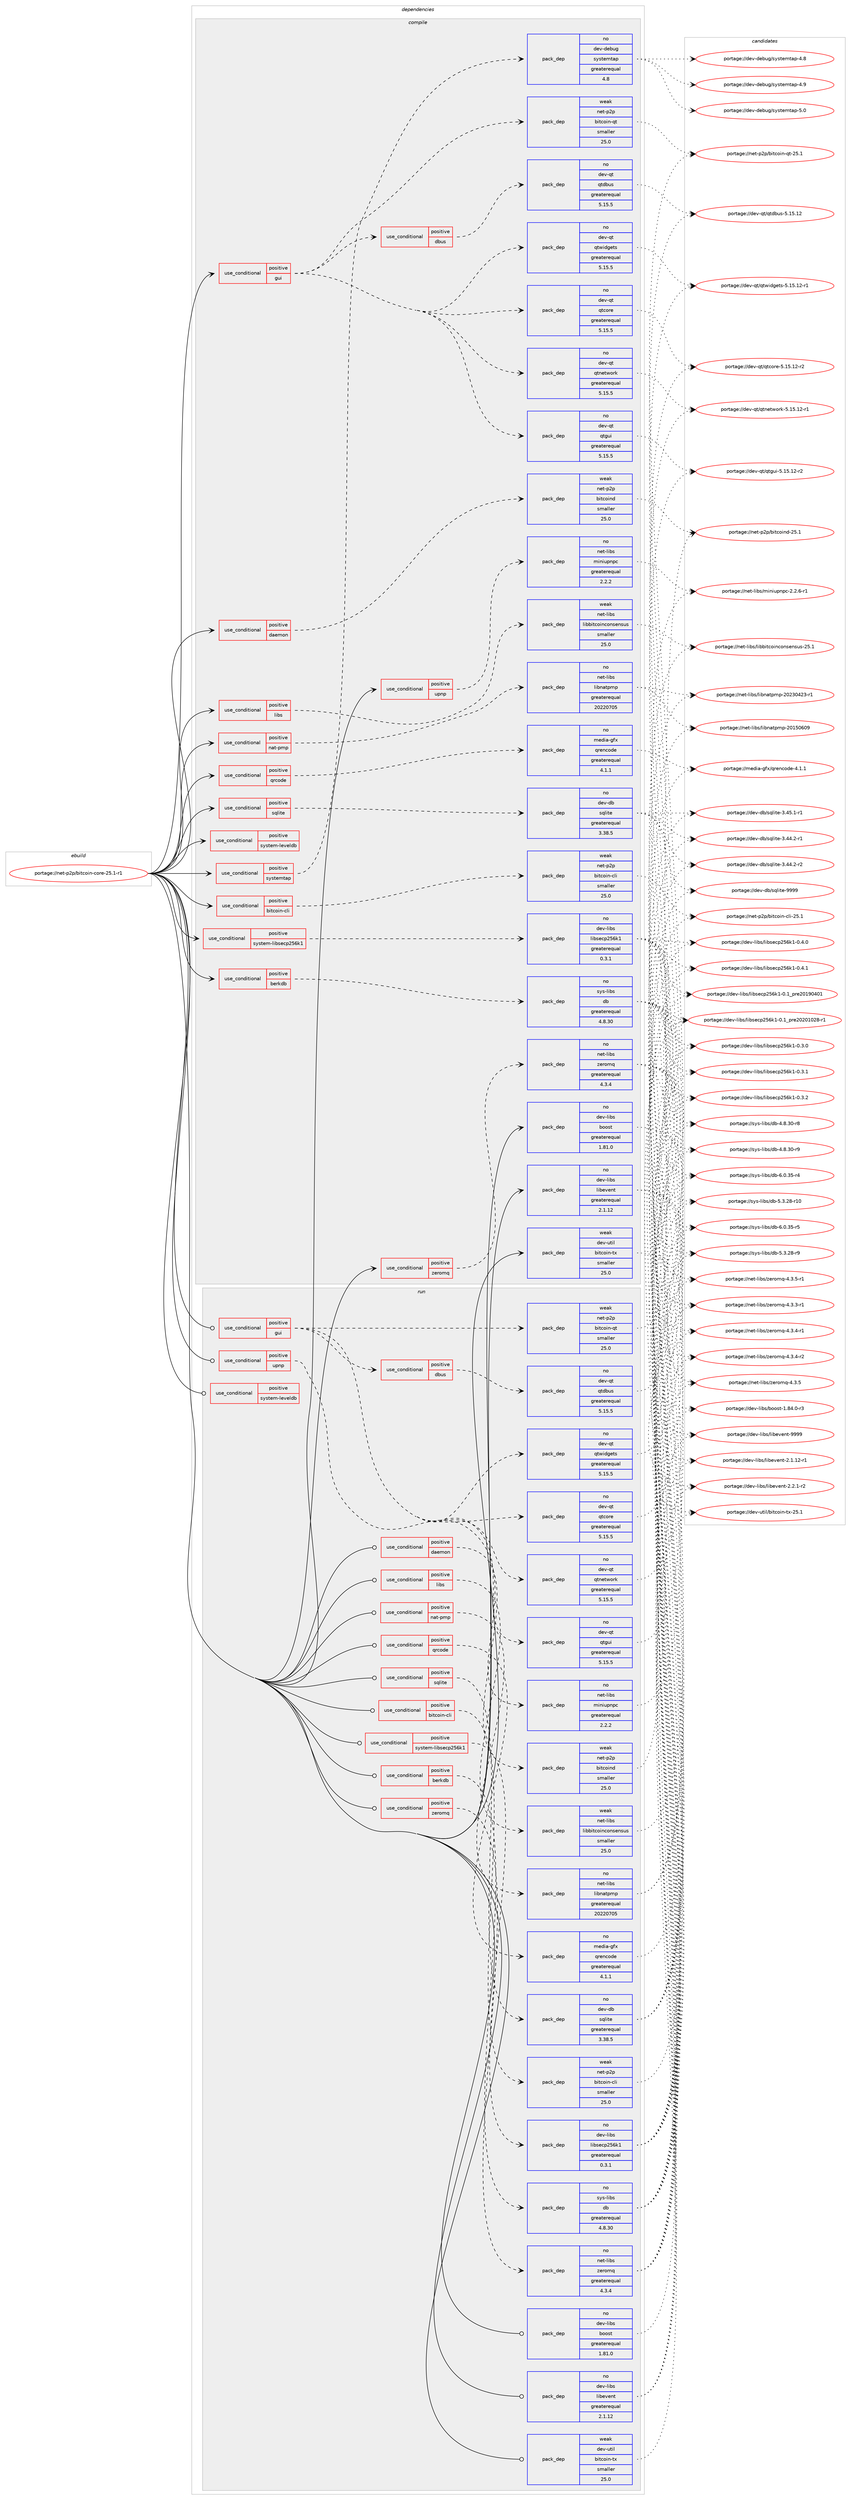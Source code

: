 digraph prolog {

# *************
# Graph options
# *************

newrank=true;
concentrate=true;
compound=true;
graph [rankdir=LR,fontname=Helvetica,fontsize=10,ranksep=1.5];#, ranksep=2.5, nodesep=0.2];
edge  [arrowhead=vee];
node  [fontname=Helvetica,fontsize=10];

# **********
# The ebuild
# **********

subgraph cluster_leftcol {
color=gray;
rank=same;
label=<<i>ebuild</i>>;
id [label="portage://net-p2p/bitcoin-core-25.1-r1", color=red, width=4, href="../net-p2p/bitcoin-core-25.1-r1.svg"];
}

# ****************
# The dependencies
# ****************

subgraph cluster_midcol {
color=gray;
label=<<i>dependencies</i>>;
subgraph cluster_compile {
fillcolor="#eeeeee";
style=filled;
label=<<i>compile</i>>;
subgraph cond5747 {
dependency8089 [label=<<TABLE BORDER="0" CELLBORDER="1" CELLSPACING="0" CELLPADDING="4"><TR><TD ROWSPAN="3" CELLPADDING="10">use_conditional</TD></TR><TR><TD>positive</TD></TR><TR><TD>berkdb</TD></TR></TABLE>>, shape=none, color=red];
subgraph pack2265 {
dependency8090 [label=<<TABLE BORDER="0" CELLBORDER="1" CELLSPACING="0" CELLPADDING="4" WIDTH="220"><TR><TD ROWSPAN="6" CELLPADDING="30">pack_dep</TD></TR><TR><TD WIDTH="110">no</TD></TR><TR><TD>sys-libs</TD></TR><TR><TD>db</TD></TR><TR><TD>greaterequal</TD></TR><TR><TD>4.8.30</TD></TR></TABLE>>, shape=none, color=blue];
}
dependency8089:e -> dependency8090:w [weight=20,style="dashed",arrowhead="vee"];
}
id:e -> dependency8089:w [weight=20,style="solid",arrowhead="vee"];
subgraph cond5748 {
dependency8091 [label=<<TABLE BORDER="0" CELLBORDER="1" CELLSPACING="0" CELLPADDING="4"><TR><TD ROWSPAN="3" CELLPADDING="10">use_conditional</TD></TR><TR><TD>positive</TD></TR><TR><TD>bitcoin-cli</TD></TR></TABLE>>, shape=none, color=red];
subgraph pack2266 {
dependency8092 [label=<<TABLE BORDER="0" CELLBORDER="1" CELLSPACING="0" CELLPADDING="4" WIDTH="220"><TR><TD ROWSPAN="6" CELLPADDING="30">pack_dep</TD></TR><TR><TD WIDTH="110">weak</TD></TR><TR><TD>net-p2p</TD></TR><TR><TD>bitcoin-cli</TD></TR><TR><TD>smaller</TD></TR><TR><TD>25.0</TD></TR></TABLE>>, shape=none, color=blue];
}
dependency8091:e -> dependency8092:w [weight=20,style="dashed",arrowhead="vee"];
}
id:e -> dependency8091:w [weight=20,style="solid",arrowhead="vee"];
subgraph cond5749 {
dependency8093 [label=<<TABLE BORDER="0" CELLBORDER="1" CELLSPACING="0" CELLPADDING="4"><TR><TD ROWSPAN="3" CELLPADDING="10">use_conditional</TD></TR><TR><TD>positive</TD></TR><TR><TD>daemon</TD></TR></TABLE>>, shape=none, color=red];
subgraph pack2267 {
dependency8094 [label=<<TABLE BORDER="0" CELLBORDER="1" CELLSPACING="0" CELLPADDING="4" WIDTH="220"><TR><TD ROWSPAN="6" CELLPADDING="30">pack_dep</TD></TR><TR><TD WIDTH="110">weak</TD></TR><TR><TD>net-p2p</TD></TR><TR><TD>bitcoind</TD></TR><TR><TD>smaller</TD></TR><TR><TD>25.0</TD></TR></TABLE>>, shape=none, color=blue];
}
dependency8093:e -> dependency8094:w [weight=20,style="dashed",arrowhead="vee"];
# *** BEGIN UNKNOWN DEPENDENCY TYPE (TODO) ***
# dependency8093 -> package_dependency(portage://net-p2p/bitcoin-core-25.1-r1,install,no,acct-group,bitcoin,none,[,,],[],[])
# *** END UNKNOWN DEPENDENCY TYPE (TODO) ***

# *** BEGIN UNKNOWN DEPENDENCY TYPE (TODO) ***
# dependency8093 -> package_dependency(portage://net-p2p/bitcoin-core-25.1-r1,install,no,acct-user,bitcoin,none,[,,],[],[])
# *** END UNKNOWN DEPENDENCY TYPE (TODO) ***

}
id:e -> dependency8093:w [weight=20,style="solid",arrowhead="vee"];
subgraph cond5750 {
dependency8095 [label=<<TABLE BORDER="0" CELLBORDER="1" CELLSPACING="0" CELLPADDING="4"><TR><TD ROWSPAN="3" CELLPADDING="10">use_conditional</TD></TR><TR><TD>positive</TD></TR><TR><TD>gui</TD></TR></TABLE>>, shape=none, color=red];
subgraph pack2268 {
dependency8096 [label=<<TABLE BORDER="0" CELLBORDER="1" CELLSPACING="0" CELLPADDING="4" WIDTH="220"><TR><TD ROWSPAN="6" CELLPADDING="30">pack_dep</TD></TR><TR><TD WIDTH="110">weak</TD></TR><TR><TD>net-p2p</TD></TR><TR><TD>bitcoin-qt</TD></TR><TR><TD>smaller</TD></TR><TR><TD>25.0</TD></TR></TABLE>>, shape=none, color=blue];
}
dependency8095:e -> dependency8096:w [weight=20,style="dashed",arrowhead="vee"];
subgraph pack2269 {
dependency8097 [label=<<TABLE BORDER="0" CELLBORDER="1" CELLSPACING="0" CELLPADDING="4" WIDTH="220"><TR><TD ROWSPAN="6" CELLPADDING="30">pack_dep</TD></TR><TR><TD WIDTH="110">no</TD></TR><TR><TD>dev-qt</TD></TR><TR><TD>qtcore</TD></TR><TR><TD>greaterequal</TD></TR><TR><TD>5.15.5</TD></TR></TABLE>>, shape=none, color=blue];
}
dependency8095:e -> dependency8097:w [weight=20,style="dashed",arrowhead="vee"];
subgraph pack2270 {
dependency8098 [label=<<TABLE BORDER="0" CELLBORDER="1" CELLSPACING="0" CELLPADDING="4" WIDTH="220"><TR><TD ROWSPAN="6" CELLPADDING="30">pack_dep</TD></TR><TR><TD WIDTH="110">no</TD></TR><TR><TD>dev-qt</TD></TR><TR><TD>qtgui</TD></TR><TR><TD>greaterequal</TD></TR><TR><TD>5.15.5</TD></TR></TABLE>>, shape=none, color=blue];
}
dependency8095:e -> dependency8098:w [weight=20,style="dashed",arrowhead="vee"];
subgraph pack2271 {
dependency8099 [label=<<TABLE BORDER="0" CELLBORDER="1" CELLSPACING="0" CELLPADDING="4" WIDTH="220"><TR><TD ROWSPAN="6" CELLPADDING="30">pack_dep</TD></TR><TR><TD WIDTH="110">no</TD></TR><TR><TD>dev-qt</TD></TR><TR><TD>qtnetwork</TD></TR><TR><TD>greaterequal</TD></TR><TR><TD>5.15.5</TD></TR></TABLE>>, shape=none, color=blue];
}
dependency8095:e -> dependency8099:w [weight=20,style="dashed",arrowhead="vee"];
subgraph pack2272 {
dependency8100 [label=<<TABLE BORDER="0" CELLBORDER="1" CELLSPACING="0" CELLPADDING="4" WIDTH="220"><TR><TD ROWSPAN="6" CELLPADDING="30">pack_dep</TD></TR><TR><TD WIDTH="110">no</TD></TR><TR><TD>dev-qt</TD></TR><TR><TD>qtwidgets</TD></TR><TR><TD>greaterequal</TD></TR><TR><TD>5.15.5</TD></TR></TABLE>>, shape=none, color=blue];
}
dependency8095:e -> dependency8100:w [weight=20,style="dashed",arrowhead="vee"];
subgraph cond5751 {
dependency8101 [label=<<TABLE BORDER="0" CELLBORDER="1" CELLSPACING="0" CELLPADDING="4"><TR><TD ROWSPAN="3" CELLPADDING="10">use_conditional</TD></TR><TR><TD>positive</TD></TR><TR><TD>dbus</TD></TR></TABLE>>, shape=none, color=red];
subgraph pack2273 {
dependency8102 [label=<<TABLE BORDER="0" CELLBORDER="1" CELLSPACING="0" CELLPADDING="4" WIDTH="220"><TR><TD ROWSPAN="6" CELLPADDING="30">pack_dep</TD></TR><TR><TD WIDTH="110">no</TD></TR><TR><TD>dev-qt</TD></TR><TR><TD>qtdbus</TD></TR><TR><TD>greaterequal</TD></TR><TR><TD>5.15.5</TD></TR></TABLE>>, shape=none, color=blue];
}
dependency8101:e -> dependency8102:w [weight=20,style="dashed",arrowhead="vee"];
}
dependency8095:e -> dependency8101:w [weight=20,style="dashed",arrowhead="vee"];
}
id:e -> dependency8095:w [weight=20,style="solid",arrowhead="vee"];
subgraph cond5752 {
dependency8103 [label=<<TABLE BORDER="0" CELLBORDER="1" CELLSPACING="0" CELLPADDING="4"><TR><TD ROWSPAN="3" CELLPADDING="10">use_conditional</TD></TR><TR><TD>positive</TD></TR><TR><TD>libs</TD></TR></TABLE>>, shape=none, color=red];
subgraph pack2274 {
dependency8104 [label=<<TABLE BORDER="0" CELLBORDER="1" CELLSPACING="0" CELLPADDING="4" WIDTH="220"><TR><TD ROWSPAN="6" CELLPADDING="30">pack_dep</TD></TR><TR><TD WIDTH="110">weak</TD></TR><TR><TD>net-libs</TD></TR><TR><TD>libbitcoinconsensus</TD></TR><TR><TD>smaller</TD></TR><TR><TD>25.0</TD></TR></TABLE>>, shape=none, color=blue];
}
dependency8103:e -> dependency8104:w [weight=20,style="dashed",arrowhead="vee"];
}
id:e -> dependency8103:w [weight=20,style="solid",arrowhead="vee"];
subgraph cond5753 {
dependency8105 [label=<<TABLE BORDER="0" CELLBORDER="1" CELLSPACING="0" CELLPADDING="4"><TR><TD ROWSPAN="3" CELLPADDING="10">use_conditional</TD></TR><TR><TD>positive</TD></TR><TR><TD>nat-pmp</TD></TR></TABLE>>, shape=none, color=red];
subgraph pack2275 {
dependency8106 [label=<<TABLE BORDER="0" CELLBORDER="1" CELLSPACING="0" CELLPADDING="4" WIDTH="220"><TR><TD ROWSPAN="6" CELLPADDING="30">pack_dep</TD></TR><TR><TD WIDTH="110">no</TD></TR><TR><TD>net-libs</TD></TR><TR><TD>libnatpmp</TD></TR><TR><TD>greaterequal</TD></TR><TR><TD>20220705</TD></TR></TABLE>>, shape=none, color=blue];
}
dependency8105:e -> dependency8106:w [weight=20,style="dashed",arrowhead="vee"];
}
id:e -> dependency8105:w [weight=20,style="solid",arrowhead="vee"];
subgraph cond5754 {
dependency8107 [label=<<TABLE BORDER="0" CELLBORDER="1" CELLSPACING="0" CELLPADDING="4"><TR><TD ROWSPAN="3" CELLPADDING="10">use_conditional</TD></TR><TR><TD>positive</TD></TR><TR><TD>qrcode</TD></TR></TABLE>>, shape=none, color=red];
subgraph pack2276 {
dependency8108 [label=<<TABLE BORDER="0" CELLBORDER="1" CELLSPACING="0" CELLPADDING="4" WIDTH="220"><TR><TD ROWSPAN="6" CELLPADDING="30">pack_dep</TD></TR><TR><TD WIDTH="110">no</TD></TR><TR><TD>media-gfx</TD></TR><TR><TD>qrencode</TD></TR><TR><TD>greaterequal</TD></TR><TR><TD>4.1.1</TD></TR></TABLE>>, shape=none, color=blue];
}
dependency8107:e -> dependency8108:w [weight=20,style="dashed",arrowhead="vee"];
}
id:e -> dependency8107:w [weight=20,style="solid",arrowhead="vee"];
subgraph cond5755 {
dependency8109 [label=<<TABLE BORDER="0" CELLBORDER="1" CELLSPACING="0" CELLPADDING="4"><TR><TD ROWSPAN="3" CELLPADDING="10">use_conditional</TD></TR><TR><TD>positive</TD></TR><TR><TD>sqlite</TD></TR></TABLE>>, shape=none, color=red];
subgraph pack2277 {
dependency8110 [label=<<TABLE BORDER="0" CELLBORDER="1" CELLSPACING="0" CELLPADDING="4" WIDTH="220"><TR><TD ROWSPAN="6" CELLPADDING="30">pack_dep</TD></TR><TR><TD WIDTH="110">no</TD></TR><TR><TD>dev-db</TD></TR><TR><TD>sqlite</TD></TR><TR><TD>greaterequal</TD></TR><TR><TD>3.38.5</TD></TR></TABLE>>, shape=none, color=blue];
}
dependency8109:e -> dependency8110:w [weight=20,style="dashed",arrowhead="vee"];
}
id:e -> dependency8109:w [weight=20,style="solid",arrowhead="vee"];
subgraph cond5756 {
dependency8111 [label=<<TABLE BORDER="0" CELLBORDER="1" CELLSPACING="0" CELLPADDING="4"><TR><TD ROWSPAN="3" CELLPADDING="10">use_conditional</TD></TR><TR><TD>positive</TD></TR><TR><TD>system-leveldb</TD></TR></TABLE>>, shape=none, color=red];
# *** BEGIN UNKNOWN DEPENDENCY TYPE (TODO) ***
# dependency8111 -> package_dependency(portage://net-p2p/bitcoin-core-25.1-r1,install,no,virtual,bitcoin-leveldb,none,[,,],[],[])
# *** END UNKNOWN DEPENDENCY TYPE (TODO) ***

}
id:e -> dependency8111:w [weight=20,style="solid",arrowhead="vee"];
subgraph cond5757 {
dependency8112 [label=<<TABLE BORDER="0" CELLBORDER="1" CELLSPACING="0" CELLPADDING="4"><TR><TD ROWSPAN="3" CELLPADDING="10">use_conditional</TD></TR><TR><TD>positive</TD></TR><TR><TD>system-libsecp256k1</TD></TR></TABLE>>, shape=none, color=red];
subgraph pack2278 {
dependency8113 [label=<<TABLE BORDER="0" CELLBORDER="1" CELLSPACING="0" CELLPADDING="4" WIDTH="220"><TR><TD ROWSPAN="6" CELLPADDING="30">pack_dep</TD></TR><TR><TD WIDTH="110">no</TD></TR><TR><TD>dev-libs</TD></TR><TR><TD>libsecp256k1</TD></TR><TR><TD>greaterequal</TD></TR><TR><TD>0.3.1</TD></TR></TABLE>>, shape=none, color=blue];
}
dependency8112:e -> dependency8113:w [weight=20,style="dashed",arrowhead="vee"];
}
id:e -> dependency8112:w [weight=20,style="solid",arrowhead="vee"];
subgraph cond5758 {
dependency8114 [label=<<TABLE BORDER="0" CELLBORDER="1" CELLSPACING="0" CELLPADDING="4"><TR><TD ROWSPAN="3" CELLPADDING="10">use_conditional</TD></TR><TR><TD>positive</TD></TR><TR><TD>systemtap</TD></TR></TABLE>>, shape=none, color=red];
subgraph pack2279 {
dependency8115 [label=<<TABLE BORDER="0" CELLBORDER="1" CELLSPACING="0" CELLPADDING="4" WIDTH="220"><TR><TD ROWSPAN="6" CELLPADDING="30">pack_dep</TD></TR><TR><TD WIDTH="110">no</TD></TR><TR><TD>dev-debug</TD></TR><TR><TD>systemtap</TD></TR><TR><TD>greaterequal</TD></TR><TR><TD>4.8</TD></TR></TABLE>>, shape=none, color=blue];
}
dependency8114:e -> dependency8115:w [weight=20,style="dashed",arrowhead="vee"];
}
id:e -> dependency8114:w [weight=20,style="solid",arrowhead="vee"];
subgraph cond5759 {
dependency8116 [label=<<TABLE BORDER="0" CELLBORDER="1" CELLSPACING="0" CELLPADDING="4"><TR><TD ROWSPAN="3" CELLPADDING="10">use_conditional</TD></TR><TR><TD>positive</TD></TR><TR><TD>upnp</TD></TR></TABLE>>, shape=none, color=red];
subgraph pack2280 {
dependency8117 [label=<<TABLE BORDER="0" CELLBORDER="1" CELLSPACING="0" CELLPADDING="4" WIDTH="220"><TR><TD ROWSPAN="6" CELLPADDING="30">pack_dep</TD></TR><TR><TD WIDTH="110">no</TD></TR><TR><TD>net-libs</TD></TR><TR><TD>miniupnpc</TD></TR><TR><TD>greaterequal</TD></TR><TR><TD>2.2.2</TD></TR></TABLE>>, shape=none, color=blue];
}
dependency8116:e -> dependency8117:w [weight=20,style="dashed",arrowhead="vee"];
}
id:e -> dependency8116:w [weight=20,style="solid",arrowhead="vee"];
subgraph cond5760 {
dependency8118 [label=<<TABLE BORDER="0" CELLBORDER="1" CELLSPACING="0" CELLPADDING="4"><TR><TD ROWSPAN="3" CELLPADDING="10">use_conditional</TD></TR><TR><TD>positive</TD></TR><TR><TD>zeromq</TD></TR></TABLE>>, shape=none, color=red];
subgraph pack2281 {
dependency8119 [label=<<TABLE BORDER="0" CELLBORDER="1" CELLSPACING="0" CELLPADDING="4" WIDTH="220"><TR><TD ROWSPAN="6" CELLPADDING="30">pack_dep</TD></TR><TR><TD WIDTH="110">no</TD></TR><TR><TD>net-libs</TD></TR><TR><TD>zeromq</TD></TR><TR><TD>greaterequal</TD></TR><TR><TD>4.3.4</TD></TR></TABLE>>, shape=none, color=blue];
}
dependency8118:e -> dependency8119:w [weight=20,style="dashed",arrowhead="vee"];
}
id:e -> dependency8118:w [weight=20,style="solid",arrowhead="vee"];
subgraph pack2282 {
dependency8120 [label=<<TABLE BORDER="0" CELLBORDER="1" CELLSPACING="0" CELLPADDING="4" WIDTH="220"><TR><TD ROWSPAN="6" CELLPADDING="30">pack_dep</TD></TR><TR><TD WIDTH="110">no</TD></TR><TR><TD>dev-libs</TD></TR><TR><TD>boost</TD></TR><TR><TD>greaterequal</TD></TR><TR><TD>1.81.0</TD></TR></TABLE>>, shape=none, color=blue];
}
id:e -> dependency8120:w [weight=20,style="solid",arrowhead="vee"];
subgraph pack2283 {
dependency8121 [label=<<TABLE BORDER="0" CELLBORDER="1" CELLSPACING="0" CELLPADDING="4" WIDTH="220"><TR><TD ROWSPAN="6" CELLPADDING="30">pack_dep</TD></TR><TR><TD WIDTH="110">no</TD></TR><TR><TD>dev-libs</TD></TR><TR><TD>libevent</TD></TR><TR><TD>greaterequal</TD></TR><TR><TD>2.1.12</TD></TR></TABLE>>, shape=none, color=blue];
}
id:e -> dependency8121:w [weight=20,style="solid",arrowhead="vee"];
subgraph pack2284 {
dependency8122 [label=<<TABLE BORDER="0" CELLBORDER="1" CELLSPACING="0" CELLPADDING="4" WIDTH="220"><TR><TD ROWSPAN="6" CELLPADDING="30">pack_dep</TD></TR><TR><TD WIDTH="110">weak</TD></TR><TR><TD>dev-util</TD></TR><TR><TD>bitcoin-tx</TD></TR><TR><TD>smaller</TD></TR><TR><TD>25.0</TD></TR></TABLE>>, shape=none, color=blue];
}
id:e -> dependency8122:w [weight=20,style="solid",arrowhead="vee"];
}
subgraph cluster_compileandrun {
fillcolor="#eeeeee";
style=filled;
label=<<i>compile and run</i>>;
}
subgraph cluster_run {
fillcolor="#eeeeee";
style=filled;
label=<<i>run</i>>;
subgraph cond5761 {
dependency8123 [label=<<TABLE BORDER="0" CELLBORDER="1" CELLSPACING="0" CELLPADDING="4"><TR><TD ROWSPAN="3" CELLPADDING="10">use_conditional</TD></TR><TR><TD>positive</TD></TR><TR><TD>berkdb</TD></TR></TABLE>>, shape=none, color=red];
subgraph pack2285 {
dependency8124 [label=<<TABLE BORDER="0" CELLBORDER="1" CELLSPACING="0" CELLPADDING="4" WIDTH="220"><TR><TD ROWSPAN="6" CELLPADDING="30">pack_dep</TD></TR><TR><TD WIDTH="110">no</TD></TR><TR><TD>sys-libs</TD></TR><TR><TD>db</TD></TR><TR><TD>greaterequal</TD></TR><TR><TD>4.8.30</TD></TR></TABLE>>, shape=none, color=blue];
}
dependency8123:e -> dependency8124:w [weight=20,style="dashed",arrowhead="vee"];
}
id:e -> dependency8123:w [weight=20,style="solid",arrowhead="odot"];
subgraph cond5762 {
dependency8125 [label=<<TABLE BORDER="0" CELLBORDER="1" CELLSPACING="0" CELLPADDING="4"><TR><TD ROWSPAN="3" CELLPADDING="10">use_conditional</TD></TR><TR><TD>positive</TD></TR><TR><TD>bitcoin-cli</TD></TR></TABLE>>, shape=none, color=red];
subgraph pack2286 {
dependency8126 [label=<<TABLE BORDER="0" CELLBORDER="1" CELLSPACING="0" CELLPADDING="4" WIDTH="220"><TR><TD ROWSPAN="6" CELLPADDING="30">pack_dep</TD></TR><TR><TD WIDTH="110">weak</TD></TR><TR><TD>net-p2p</TD></TR><TR><TD>bitcoin-cli</TD></TR><TR><TD>smaller</TD></TR><TR><TD>25.0</TD></TR></TABLE>>, shape=none, color=blue];
}
dependency8125:e -> dependency8126:w [weight=20,style="dashed",arrowhead="vee"];
}
id:e -> dependency8125:w [weight=20,style="solid",arrowhead="odot"];
subgraph cond5763 {
dependency8127 [label=<<TABLE BORDER="0" CELLBORDER="1" CELLSPACING="0" CELLPADDING="4"><TR><TD ROWSPAN="3" CELLPADDING="10">use_conditional</TD></TR><TR><TD>positive</TD></TR><TR><TD>daemon</TD></TR></TABLE>>, shape=none, color=red];
subgraph pack2287 {
dependency8128 [label=<<TABLE BORDER="0" CELLBORDER="1" CELLSPACING="0" CELLPADDING="4" WIDTH="220"><TR><TD ROWSPAN="6" CELLPADDING="30">pack_dep</TD></TR><TR><TD WIDTH="110">weak</TD></TR><TR><TD>net-p2p</TD></TR><TR><TD>bitcoind</TD></TR><TR><TD>smaller</TD></TR><TR><TD>25.0</TD></TR></TABLE>>, shape=none, color=blue];
}
dependency8127:e -> dependency8128:w [weight=20,style="dashed",arrowhead="vee"];
# *** BEGIN UNKNOWN DEPENDENCY TYPE (TODO) ***
# dependency8127 -> package_dependency(portage://net-p2p/bitcoin-core-25.1-r1,run,no,acct-group,bitcoin,none,[,,],[],[])
# *** END UNKNOWN DEPENDENCY TYPE (TODO) ***

# *** BEGIN UNKNOWN DEPENDENCY TYPE (TODO) ***
# dependency8127 -> package_dependency(portage://net-p2p/bitcoin-core-25.1-r1,run,no,acct-user,bitcoin,none,[,,],[],[])
# *** END UNKNOWN DEPENDENCY TYPE (TODO) ***

}
id:e -> dependency8127:w [weight=20,style="solid",arrowhead="odot"];
subgraph cond5764 {
dependency8129 [label=<<TABLE BORDER="0" CELLBORDER="1" CELLSPACING="0" CELLPADDING="4"><TR><TD ROWSPAN="3" CELLPADDING="10">use_conditional</TD></TR><TR><TD>positive</TD></TR><TR><TD>gui</TD></TR></TABLE>>, shape=none, color=red];
subgraph pack2288 {
dependency8130 [label=<<TABLE BORDER="0" CELLBORDER="1" CELLSPACING="0" CELLPADDING="4" WIDTH="220"><TR><TD ROWSPAN="6" CELLPADDING="30">pack_dep</TD></TR><TR><TD WIDTH="110">weak</TD></TR><TR><TD>net-p2p</TD></TR><TR><TD>bitcoin-qt</TD></TR><TR><TD>smaller</TD></TR><TR><TD>25.0</TD></TR></TABLE>>, shape=none, color=blue];
}
dependency8129:e -> dependency8130:w [weight=20,style="dashed",arrowhead="vee"];
subgraph pack2289 {
dependency8131 [label=<<TABLE BORDER="0" CELLBORDER="1" CELLSPACING="0" CELLPADDING="4" WIDTH="220"><TR><TD ROWSPAN="6" CELLPADDING="30">pack_dep</TD></TR><TR><TD WIDTH="110">no</TD></TR><TR><TD>dev-qt</TD></TR><TR><TD>qtcore</TD></TR><TR><TD>greaterequal</TD></TR><TR><TD>5.15.5</TD></TR></TABLE>>, shape=none, color=blue];
}
dependency8129:e -> dependency8131:w [weight=20,style="dashed",arrowhead="vee"];
subgraph pack2290 {
dependency8132 [label=<<TABLE BORDER="0" CELLBORDER="1" CELLSPACING="0" CELLPADDING="4" WIDTH="220"><TR><TD ROWSPAN="6" CELLPADDING="30">pack_dep</TD></TR><TR><TD WIDTH="110">no</TD></TR><TR><TD>dev-qt</TD></TR><TR><TD>qtgui</TD></TR><TR><TD>greaterequal</TD></TR><TR><TD>5.15.5</TD></TR></TABLE>>, shape=none, color=blue];
}
dependency8129:e -> dependency8132:w [weight=20,style="dashed",arrowhead="vee"];
subgraph pack2291 {
dependency8133 [label=<<TABLE BORDER="0" CELLBORDER="1" CELLSPACING="0" CELLPADDING="4" WIDTH="220"><TR><TD ROWSPAN="6" CELLPADDING="30">pack_dep</TD></TR><TR><TD WIDTH="110">no</TD></TR><TR><TD>dev-qt</TD></TR><TR><TD>qtnetwork</TD></TR><TR><TD>greaterequal</TD></TR><TR><TD>5.15.5</TD></TR></TABLE>>, shape=none, color=blue];
}
dependency8129:e -> dependency8133:w [weight=20,style="dashed",arrowhead="vee"];
subgraph pack2292 {
dependency8134 [label=<<TABLE BORDER="0" CELLBORDER="1" CELLSPACING="0" CELLPADDING="4" WIDTH="220"><TR><TD ROWSPAN="6" CELLPADDING="30">pack_dep</TD></TR><TR><TD WIDTH="110">no</TD></TR><TR><TD>dev-qt</TD></TR><TR><TD>qtwidgets</TD></TR><TR><TD>greaterequal</TD></TR><TR><TD>5.15.5</TD></TR></TABLE>>, shape=none, color=blue];
}
dependency8129:e -> dependency8134:w [weight=20,style="dashed",arrowhead="vee"];
subgraph cond5765 {
dependency8135 [label=<<TABLE BORDER="0" CELLBORDER="1" CELLSPACING="0" CELLPADDING="4"><TR><TD ROWSPAN="3" CELLPADDING="10">use_conditional</TD></TR><TR><TD>positive</TD></TR><TR><TD>dbus</TD></TR></TABLE>>, shape=none, color=red];
subgraph pack2293 {
dependency8136 [label=<<TABLE BORDER="0" CELLBORDER="1" CELLSPACING="0" CELLPADDING="4" WIDTH="220"><TR><TD ROWSPAN="6" CELLPADDING="30">pack_dep</TD></TR><TR><TD WIDTH="110">no</TD></TR><TR><TD>dev-qt</TD></TR><TR><TD>qtdbus</TD></TR><TR><TD>greaterequal</TD></TR><TR><TD>5.15.5</TD></TR></TABLE>>, shape=none, color=blue];
}
dependency8135:e -> dependency8136:w [weight=20,style="dashed",arrowhead="vee"];
}
dependency8129:e -> dependency8135:w [weight=20,style="dashed",arrowhead="vee"];
}
id:e -> dependency8129:w [weight=20,style="solid",arrowhead="odot"];
subgraph cond5766 {
dependency8137 [label=<<TABLE BORDER="0" CELLBORDER="1" CELLSPACING="0" CELLPADDING="4"><TR><TD ROWSPAN="3" CELLPADDING="10">use_conditional</TD></TR><TR><TD>positive</TD></TR><TR><TD>libs</TD></TR></TABLE>>, shape=none, color=red];
subgraph pack2294 {
dependency8138 [label=<<TABLE BORDER="0" CELLBORDER="1" CELLSPACING="0" CELLPADDING="4" WIDTH="220"><TR><TD ROWSPAN="6" CELLPADDING="30">pack_dep</TD></TR><TR><TD WIDTH="110">weak</TD></TR><TR><TD>net-libs</TD></TR><TR><TD>libbitcoinconsensus</TD></TR><TR><TD>smaller</TD></TR><TR><TD>25.0</TD></TR></TABLE>>, shape=none, color=blue];
}
dependency8137:e -> dependency8138:w [weight=20,style="dashed",arrowhead="vee"];
}
id:e -> dependency8137:w [weight=20,style="solid",arrowhead="odot"];
subgraph cond5767 {
dependency8139 [label=<<TABLE BORDER="0" CELLBORDER="1" CELLSPACING="0" CELLPADDING="4"><TR><TD ROWSPAN="3" CELLPADDING="10">use_conditional</TD></TR><TR><TD>positive</TD></TR><TR><TD>nat-pmp</TD></TR></TABLE>>, shape=none, color=red];
subgraph pack2295 {
dependency8140 [label=<<TABLE BORDER="0" CELLBORDER="1" CELLSPACING="0" CELLPADDING="4" WIDTH="220"><TR><TD ROWSPAN="6" CELLPADDING="30">pack_dep</TD></TR><TR><TD WIDTH="110">no</TD></TR><TR><TD>net-libs</TD></TR><TR><TD>libnatpmp</TD></TR><TR><TD>greaterequal</TD></TR><TR><TD>20220705</TD></TR></TABLE>>, shape=none, color=blue];
}
dependency8139:e -> dependency8140:w [weight=20,style="dashed",arrowhead="vee"];
}
id:e -> dependency8139:w [weight=20,style="solid",arrowhead="odot"];
subgraph cond5768 {
dependency8141 [label=<<TABLE BORDER="0" CELLBORDER="1" CELLSPACING="0" CELLPADDING="4"><TR><TD ROWSPAN="3" CELLPADDING="10">use_conditional</TD></TR><TR><TD>positive</TD></TR><TR><TD>qrcode</TD></TR></TABLE>>, shape=none, color=red];
subgraph pack2296 {
dependency8142 [label=<<TABLE BORDER="0" CELLBORDER="1" CELLSPACING="0" CELLPADDING="4" WIDTH="220"><TR><TD ROWSPAN="6" CELLPADDING="30">pack_dep</TD></TR><TR><TD WIDTH="110">no</TD></TR><TR><TD>media-gfx</TD></TR><TR><TD>qrencode</TD></TR><TR><TD>greaterequal</TD></TR><TR><TD>4.1.1</TD></TR></TABLE>>, shape=none, color=blue];
}
dependency8141:e -> dependency8142:w [weight=20,style="dashed",arrowhead="vee"];
}
id:e -> dependency8141:w [weight=20,style="solid",arrowhead="odot"];
subgraph cond5769 {
dependency8143 [label=<<TABLE BORDER="0" CELLBORDER="1" CELLSPACING="0" CELLPADDING="4"><TR><TD ROWSPAN="3" CELLPADDING="10">use_conditional</TD></TR><TR><TD>positive</TD></TR><TR><TD>sqlite</TD></TR></TABLE>>, shape=none, color=red];
subgraph pack2297 {
dependency8144 [label=<<TABLE BORDER="0" CELLBORDER="1" CELLSPACING="0" CELLPADDING="4" WIDTH="220"><TR><TD ROWSPAN="6" CELLPADDING="30">pack_dep</TD></TR><TR><TD WIDTH="110">no</TD></TR><TR><TD>dev-db</TD></TR><TR><TD>sqlite</TD></TR><TR><TD>greaterequal</TD></TR><TR><TD>3.38.5</TD></TR></TABLE>>, shape=none, color=blue];
}
dependency8143:e -> dependency8144:w [weight=20,style="dashed",arrowhead="vee"];
}
id:e -> dependency8143:w [weight=20,style="solid",arrowhead="odot"];
subgraph cond5770 {
dependency8145 [label=<<TABLE BORDER="0" CELLBORDER="1" CELLSPACING="0" CELLPADDING="4"><TR><TD ROWSPAN="3" CELLPADDING="10">use_conditional</TD></TR><TR><TD>positive</TD></TR><TR><TD>system-leveldb</TD></TR></TABLE>>, shape=none, color=red];
# *** BEGIN UNKNOWN DEPENDENCY TYPE (TODO) ***
# dependency8145 -> package_dependency(portage://net-p2p/bitcoin-core-25.1-r1,run,no,virtual,bitcoin-leveldb,none,[,,],[],[])
# *** END UNKNOWN DEPENDENCY TYPE (TODO) ***

}
id:e -> dependency8145:w [weight=20,style="solid",arrowhead="odot"];
subgraph cond5771 {
dependency8146 [label=<<TABLE BORDER="0" CELLBORDER="1" CELLSPACING="0" CELLPADDING="4"><TR><TD ROWSPAN="3" CELLPADDING="10">use_conditional</TD></TR><TR><TD>positive</TD></TR><TR><TD>system-libsecp256k1</TD></TR></TABLE>>, shape=none, color=red];
subgraph pack2298 {
dependency8147 [label=<<TABLE BORDER="0" CELLBORDER="1" CELLSPACING="0" CELLPADDING="4" WIDTH="220"><TR><TD ROWSPAN="6" CELLPADDING="30">pack_dep</TD></TR><TR><TD WIDTH="110">no</TD></TR><TR><TD>dev-libs</TD></TR><TR><TD>libsecp256k1</TD></TR><TR><TD>greaterequal</TD></TR><TR><TD>0.3.1</TD></TR></TABLE>>, shape=none, color=blue];
}
dependency8146:e -> dependency8147:w [weight=20,style="dashed",arrowhead="vee"];
}
id:e -> dependency8146:w [weight=20,style="solid",arrowhead="odot"];
subgraph cond5772 {
dependency8148 [label=<<TABLE BORDER="0" CELLBORDER="1" CELLSPACING="0" CELLPADDING="4"><TR><TD ROWSPAN="3" CELLPADDING="10">use_conditional</TD></TR><TR><TD>positive</TD></TR><TR><TD>upnp</TD></TR></TABLE>>, shape=none, color=red];
subgraph pack2299 {
dependency8149 [label=<<TABLE BORDER="0" CELLBORDER="1" CELLSPACING="0" CELLPADDING="4" WIDTH="220"><TR><TD ROWSPAN="6" CELLPADDING="30">pack_dep</TD></TR><TR><TD WIDTH="110">no</TD></TR><TR><TD>net-libs</TD></TR><TR><TD>miniupnpc</TD></TR><TR><TD>greaterequal</TD></TR><TR><TD>2.2.2</TD></TR></TABLE>>, shape=none, color=blue];
}
dependency8148:e -> dependency8149:w [weight=20,style="dashed",arrowhead="vee"];
}
id:e -> dependency8148:w [weight=20,style="solid",arrowhead="odot"];
subgraph cond5773 {
dependency8150 [label=<<TABLE BORDER="0" CELLBORDER="1" CELLSPACING="0" CELLPADDING="4"><TR><TD ROWSPAN="3" CELLPADDING="10">use_conditional</TD></TR><TR><TD>positive</TD></TR><TR><TD>zeromq</TD></TR></TABLE>>, shape=none, color=red];
subgraph pack2300 {
dependency8151 [label=<<TABLE BORDER="0" CELLBORDER="1" CELLSPACING="0" CELLPADDING="4" WIDTH="220"><TR><TD ROWSPAN="6" CELLPADDING="30">pack_dep</TD></TR><TR><TD WIDTH="110">no</TD></TR><TR><TD>net-libs</TD></TR><TR><TD>zeromq</TD></TR><TR><TD>greaterequal</TD></TR><TR><TD>4.3.4</TD></TR></TABLE>>, shape=none, color=blue];
}
dependency8150:e -> dependency8151:w [weight=20,style="dashed",arrowhead="vee"];
}
id:e -> dependency8150:w [weight=20,style="solid",arrowhead="odot"];
subgraph pack2301 {
dependency8152 [label=<<TABLE BORDER="0" CELLBORDER="1" CELLSPACING="0" CELLPADDING="4" WIDTH="220"><TR><TD ROWSPAN="6" CELLPADDING="30">pack_dep</TD></TR><TR><TD WIDTH="110">no</TD></TR><TR><TD>dev-libs</TD></TR><TR><TD>boost</TD></TR><TR><TD>greaterequal</TD></TR><TR><TD>1.81.0</TD></TR></TABLE>>, shape=none, color=blue];
}
id:e -> dependency8152:w [weight=20,style="solid",arrowhead="odot"];
subgraph pack2302 {
dependency8153 [label=<<TABLE BORDER="0" CELLBORDER="1" CELLSPACING="0" CELLPADDING="4" WIDTH="220"><TR><TD ROWSPAN="6" CELLPADDING="30">pack_dep</TD></TR><TR><TD WIDTH="110">no</TD></TR><TR><TD>dev-libs</TD></TR><TR><TD>libevent</TD></TR><TR><TD>greaterequal</TD></TR><TR><TD>2.1.12</TD></TR></TABLE>>, shape=none, color=blue];
}
id:e -> dependency8153:w [weight=20,style="solid",arrowhead="odot"];
subgraph pack2303 {
dependency8154 [label=<<TABLE BORDER="0" CELLBORDER="1" CELLSPACING="0" CELLPADDING="4" WIDTH="220"><TR><TD ROWSPAN="6" CELLPADDING="30">pack_dep</TD></TR><TR><TD WIDTH="110">weak</TD></TR><TR><TD>dev-util</TD></TR><TR><TD>bitcoin-tx</TD></TR><TR><TD>smaller</TD></TR><TR><TD>25.0</TD></TR></TABLE>>, shape=none, color=blue];
}
id:e -> dependency8154:w [weight=20,style="solid",arrowhead="odot"];
}
}

# **************
# The candidates
# **************

subgraph cluster_choices {
rank=same;
color=gray;
label=<<i>candidates</i>>;

subgraph choice2265 {
color=black;
nodesep=1;
choice11512111545108105981154710098455246564651484511456 [label="portage://sys-libs/db-4.8.30-r8", color=red, width=4,href="../sys-libs/db-4.8.30-r8.svg"];
choice11512111545108105981154710098455246564651484511457 [label="portage://sys-libs/db-4.8.30-r9", color=red, width=4,href="../sys-libs/db-4.8.30-r9.svg"];
choice1151211154510810598115471009845534651465056451144948 [label="portage://sys-libs/db-5.3.28-r10", color=red, width=4,href="../sys-libs/db-5.3.28-r10.svg"];
choice11512111545108105981154710098455346514650564511457 [label="portage://sys-libs/db-5.3.28-r9", color=red, width=4,href="../sys-libs/db-5.3.28-r9.svg"];
choice11512111545108105981154710098455446484651534511452 [label="portage://sys-libs/db-6.0.35-r4", color=red, width=4,href="../sys-libs/db-6.0.35-r4.svg"];
choice11512111545108105981154710098455446484651534511453 [label="portage://sys-libs/db-6.0.35-r5", color=red, width=4,href="../sys-libs/db-6.0.35-r5.svg"];
dependency8090:e -> choice11512111545108105981154710098455246564651484511456:w [style=dotted,weight="100"];
dependency8090:e -> choice11512111545108105981154710098455246564651484511457:w [style=dotted,weight="100"];
dependency8090:e -> choice1151211154510810598115471009845534651465056451144948:w [style=dotted,weight="100"];
dependency8090:e -> choice11512111545108105981154710098455346514650564511457:w [style=dotted,weight="100"];
dependency8090:e -> choice11512111545108105981154710098455446484651534511452:w [style=dotted,weight="100"];
dependency8090:e -> choice11512111545108105981154710098455446484651534511453:w [style=dotted,weight="100"];
}
subgraph choice2266 {
color=black;
nodesep=1;
choice110101116451125011247981051169911110511045991081054550534649 [label="portage://net-p2p/bitcoin-cli-25.1", color=red, width=4,href="../net-p2p/bitcoin-cli-25.1.svg"];
dependency8092:e -> choice110101116451125011247981051169911110511045991081054550534649:w [style=dotted,weight="100"];
}
subgraph choice2267 {
color=black;
nodesep=1;
choice11010111645112501124798105116991111051101004550534649 [label="portage://net-p2p/bitcoind-25.1", color=red, width=4,href="../net-p2p/bitcoind-25.1.svg"];
dependency8094:e -> choice11010111645112501124798105116991111051101004550534649:w [style=dotted,weight="100"];
}
subgraph choice2268 {
color=black;
nodesep=1;
choice1101011164511250112479810511699111105110451131164550534649 [label="portage://net-p2p/bitcoin-qt-25.1", color=red, width=4,href="../net-p2p/bitcoin-qt-25.1.svg"];
dependency8096:e -> choice1101011164511250112479810511699111105110451131164550534649:w [style=dotted,weight="100"];
}
subgraph choice2269 {
color=black;
nodesep=1;
choice10010111845113116471131169911111410145534649534649504511450 [label="portage://dev-qt/qtcore-5.15.12-r2", color=red, width=4,href="../dev-qt/qtcore-5.15.12-r2.svg"];
dependency8097:e -> choice10010111845113116471131169911111410145534649534649504511450:w [style=dotted,weight="100"];
}
subgraph choice2270 {
color=black;
nodesep=1;
choice100101118451131164711311610311710545534649534649504511450 [label="portage://dev-qt/qtgui-5.15.12-r2", color=red, width=4,href="../dev-qt/qtgui-5.15.12-r2.svg"];
dependency8098:e -> choice100101118451131164711311610311710545534649534649504511450:w [style=dotted,weight="100"];
}
subgraph choice2271 {
color=black;
nodesep=1;
choice100101118451131164711311611010111611911111410745534649534649504511449 [label="portage://dev-qt/qtnetwork-5.15.12-r1", color=red, width=4,href="../dev-qt/qtnetwork-5.15.12-r1.svg"];
dependency8099:e -> choice100101118451131164711311611010111611911111410745534649534649504511449:w [style=dotted,weight="100"];
}
subgraph choice2272 {
color=black;
nodesep=1;
choice100101118451131164711311611910510010310111611545534649534649504511449 [label="portage://dev-qt/qtwidgets-5.15.12-r1", color=red, width=4,href="../dev-qt/qtwidgets-5.15.12-r1.svg"];
dependency8100:e -> choice100101118451131164711311611910510010310111611545534649534649504511449:w [style=dotted,weight="100"];
}
subgraph choice2273 {
color=black;
nodesep=1;
choice1001011184511311647113116100981171154553464953464950 [label="portage://dev-qt/qtdbus-5.15.12", color=red, width=4,href="../dev-qt/qtdbus-5.15.12.svg"];
dependency8102:e -> choice1001011184511311647113116100981171154553464953464950:w [style=dotted,weight="100"];
}
subgraph choice2274 {
color=black;
nodesep=1;
choice110101116451081059811547108105989810511699111105110991111101151011101151171154550534649 [label="portage://net-libs/libbitcoinconsensus-25.1", color=red, width=4,href="../net-libs/libbitcoinconsensus-25.1.svg"];
dependency8104:e -> choice110101116451081059811547108105989810511699111105110991111101151011101151171154550534649:w [style=dotted,weight="100"];
}
subgraph choice2275 {
color=black;
nodesep=1;
choice1101011164510810598115471081059811097116112109112455048495348544857 [label="portage://net-libs/libnatpmp-20150609", color=red, width=4,href="../net-libs/libnatpmp-20150609.svg"];
choice11010111645108105981154710810598110971161121091124550485051485250514511449 [label="portage://net-libs/libnatpmp-20230423-r1", color=red, width=4,href="../net-libs/libnatpmp-20230423-r1.svg"];
dependency8106:e -> choice1101011164510810598115471081059811097116112109112455048495348544857:w [style=dotted,weight="100"];
dependency8106:e -> choice11010111645108105981154710810598110971161121091124550485051485250514511449:w [style=dotted,weight="100"];
}
subgraph choice2276 {
color=black;
nodesep=1;
choice10910110010597451031021204711311410111099111100101455246494649 [label="portage://media-gfx/qrencode-4.1.1", color=red, width=4,href="../media-gfx/qrencode-4.1.1.svg"];
dependency8108:e -> choice10910110010597451031021204711311410111099111100101455246494649:w [style=dotted,weight="100"];
}
subgraph choice2277 {
color=black;
nodesep=1;
choice100101118451009847115113108105116101455146525246504511449 [label="portage://dev-db/sqlite-3.44.2-r1", color=red, width=4,href="../dev-db/sqlite-3.44.2-r1.svg"];
choice100101118451009847115113108105116101455146525246504511450 [label="portage://dev-db/sqlite-3.44.2-r2", color=red, width=4,href="../dev-db/sqlite-3.44.2-r2.svg"];
choice100101118451009847115113108105116101455146525346494511449 [label="portage://dev-db/sqlite-3.45.1-r1", color=red, width=4,href="../dev-db/sqlite-3.45.1-r1.svg"];
choice1001011184510098471151131081051161014557575757 [label="portage://dev-db/sqlite-9999", color=red, width=4,href="../dev-db/sqlite-9999.svg"];
dependency8110:e -> choice100101118451009847115113108105116101455146525246504511449:w [style=dotted,weight="100"];
dependency8110:e -> choice100101118451009847115113108105116101455146525246504511450:w [style=dotted,weight="100"];
dependency8110:e -> choice100101118451009847115113108105116101455146525346494511449:w [style=dotted,weight="100"];
dependency8110:e -> choice1001011184510098471151131081051161014557575757:w [style=dotted,weight="100"];
}
subgraph choice2278 {
color=black;
nodesep=1;
choice10010111845108105981154710810598115101991125053541074945484649951121141015048495748524849 [label="portage://dev-libs/libsecp256k1-0.1_pre20190401", color=red, width=4,href="../dev-libs/libsecp256k1-0.1_pre20190401.svg"];
choice100101118451081059811547108105981151019911250535410749454846499511211410150485048494850564511449 [label="portage://dev-libs/libsecp256k1-0.1_pre20201028-r1", color=red, width=4,href="../dev-libs/libsecp256k1-0.1_pre20201028-r1.svg"];
choice100101118451081059811547108105981151019911250535410749454846514648 [label="portage://dev-libs/libsecp256k1-0.3.0", color=red, width=4,href="../dev-libs/libsecp256k1-0.3.0.svg"];
choice100101118451081059811547108105981151019911250535410749454846514649 [label="portage://dev-libs/libsecp256k1-0.3.1", color=red, width=4,href="../dev-libs/libsecp256k1-0.3.1.svg"];
choice100101118451081059811547108105981151019911250535410749454846514650 [label="portage://dev-libs/libsecp256k1-0.3.2", color=red, width=4,href="../dev-libs/libsecp256k1-0.3.2.svg"];
choice100101118451081059811547108105981151019911250535410749454846524648 [label="portage://dev-libs/libsecp256k1-0.4.0", color=red, width=4,href="../dev-libs/libsecp256k1-0.4.0.svg"];
choice100101118451081059811547108105981151019911250535410749454846524649 [label="portage://dev-libs/libsecp256k1-0.4.1", color=red, width=4,href="../dev-libs/libsecp256k1-0.4.1.svg"];
dependency8113:e -> choice10010111845108105981154710810598115101991125053541074945484649951121141015048495748524849:w [style=dotted,weight="100"];
dependency8113:e -> choice100101118451081059811547108105981151019911250535410749454846499511211410150485048494850564511449:w [style=dotted,weight="100"];
dependency8113:e -> choice100101118451081059811547108105981151019911250535410749454846514648:w [style=dotted,weight="100"];
dependency8113:e -> choice100101118451081059811547108105981151019911250535410749454846514649:w [style=dotted,weight="100"];
dependency8113:e -> choice100101118451081059811547108105981151019911250535410749454846514650:w [style=dotted,weight="100"];
dependency8113:e -> choice100101118451081059811547108105981151019911250535410749454846524648:w [style=dotted,weight="100"];
dependency8113:e -> choice100101118451081059811547108105981151019911250535410749454846524649:w [style=dotted,weight="100"];
}
subgraph choice2279 {
color=black;
nodesep=1;
choice1001011184510010198117103471151211151161011091169711245524656 [label="portage://dev-debug/systemtap-4.8", color=red, width=4,href="../dev-debug/systemtap-4.8.svg"];
choice1001011184510010198117103471151211151161011091169711245524657 [label="portage://dev-debug/systemtap-4.9", color=red, width=4,href="../dev-debug/systemtap-4.9.svg"];
choice1001011184510010198117103471151211151161011091169711245534648 [label="portage://dev-debug/systemtap-5.0", color=red, width=4,href="../dev-debug/systemtap-5.0.svg"];
dependency8115:e -> choice1001011184510010198117103471151211151161011091169711245524656:w [style=dotted,weight="100"];
dependency8115:e -> choice1001011184510010198117103471151211151161011091169711245524657:w [style=dotted,weight="100"];
dependency8115:e -> choice1001011184510010198117103471151211151161011091169711245534648:w [style=dotted,weight="100"];
}
subgraph choice2280 {
color=black;
nodesep=1;
choice110101116451081059811547109105110105117112110112994550465046544511449 [label="portage://net-libs/miniupnpc-2.2.6-r1", color=red, width=4,href="../net-libs/miniupnpc-2.2.6-r1.svg"];
dependency8117:e -> choice110101116451081059811547109105110105117112110112994550465046544511449:w [style=dotted,weight="100"];
}
subgraph choice2281 {
color=black;
nodesep=1;
choice1101011164510810598115471221011141111091134552465146514511449 [label="portage://net-libs/zeromq-4.3.3-r1", color=red, width=4,href="../net-libs/zeromq-4.3.3-r1.svg"];
choice1101011164510810598115471221011141111091134552465146524511449 [label="portage://net-libs/zeromq-4.3.4-r1", color=red, width=4,href="../net-libs/zeromq-4.3.4-r1.svg"];
choice1101011164510810598115471221011141111091134552465146524511450 [label="portage://net-libs/zeromq-4.3.4-r2", color=red, width=4,href="../net-libs/zeromq-4.3.4-r2.svg"];
choice110101116451081059811547122101114111109113455246514653 [label="portage://net-libs/zeromq-4.3.5", color=red, width=4,href="../net-libs/zeromq-4.3.5.svg"];
choice1101011164510810598115471221011141111091134552465146534511449 [label="portage://net-libs/zeromq-4.3.5-r1", color=red, width=4,href="../net-libs/zeromq-4.3.5-r1.svg"];
dependency8119:e -> choice1101011164510810598115471221011141111091134552465146514511449:w [style=dotted,weight="100"];
dependency8119:e -> choice1101011164510810598115471221011141111091134552465146524511449:w [style=dotted,weight="100"];
dependency8119:e -> choice1101011164510810598115471221011141111091134552465146524511450:w [style=dotted,weight="100"];
dependency8119:e -> choice110101116451081059811547122101114111109113455246514653:w [style=dotted,weight="100"];
dependency8119:e -> choice1101011164510810598115471221011141111091134552465146534511449:w [style=dotted,weight="100"];
}
subgraph choice2282 {
color=black;
nodesep=1;
choice10010111845108105981154798111111115116454946565246484511451 [label="portage://dev-libs/boost-1.84.0-r3", color=red, width=4,href="../dev-libs/boost-1.84.0-r3.svg"];
dependency8120:e -> choice10010111845108105981154798111111115116454946565246484511451:w [style=dotted,weight="100"];
}
subgraph choice2283 {
color=black;
nodesep=1;
choice10010111845108105981154710810598101118101110116455046494649504511449 [label="portage://dev-libs/libevent-2.1.12-r1", color=red, width=4,href="../dev-libs/libevent-2.1.12-r1.svg"];
choice100101118451081059811547108105981011181011101164550465046494511450 [label="portage://dev-libs/libevent-2.2.1-r2", color=red, width=4,href="../dev-libs/libevent-2.2.1-r2.svg"];
choice100101118451081059811547108105981011181011101164557575757 [label="portage://dev-libs/libevent-9999", color=red, width=4,href="../dev-libs/libevent-9999.svg"];
dependency8121:e -> choice10010111845108105981154710810598101118101110116455046494649504511449:w [style=dotted,weight="100"];
dependency8121:e -> choice100101118451081059811547108105981011181011101164550465046494511450:w [style=dotted,weight="100"];
dependency8121:e -> choice100101118451081059811547108105981011181011101164557575757:w [style=dotted,weight="100"];
}
subgraph choice2284 {
color=black;
nodesep=1;
choice10010111845117116105108479810511699111105110451161204550534649 [label="portage://dev-util/bitcoin-tx-25.1", color=red, width=4,href="../dev-util/bitcoin-tx-25.1.svg"];
dependency8122:e -> choice10010111845117116105108479810511699111105110451161204550534649:w [style=dotted,weight="100"];
}
subgraph choice2285 {
color=black;
nodesep=1;
choice11512111545108105981154710098455246564651484511456 [label="portage://sys-libs/db-4.8.30-r8", color=red, width=4,href="../sys-libs/db-4.8.30-r8.svg"];
choice11512111545108105981154710098455246564651484511457 [label="portage://sys-libs/db-4.8.30-r9", color=red, width=4,href="../sys-libs/db-4.8.30-r9.svg"];
choice1151211154510810598115471009845534651465056451144948 [label="portage://sys-libs/db-5.3.28-r10", color=red, width=4,href="../sys-libs/db-5.3.28-r10.svg"];
choice11512111545108105981154710098455346514650564511457 [label="portage://sys-libs/db-5.3.28-r9", color=red, width=4,href="../sys-libs/db-5.3.28-r9.svg"];
choice11512111545108105981154710098455446484651534511452 [label="portage://sys-libs/db-6.0.35-r4", color=red, width=4,href="../sys-libs/db-6.0.35-r4.svg"];
choice11512111545108105981154710098455446484651534511453 [label="portage://sys-libs/db-6.0.35-r5", color=red, width=4,href="../sys-libs/db-6.0.35-r5.svg"];
dependency8124:e -> choice11512111545108105981154710098455246564651484511456:w [style=dotted,weight="100"];
dependency8124:e -> choice11512111545108105981154710098455246564651484511457:w [style=dotted,weight="100"];
dependency8124:e -> choice1151211154510810598115471009845534651465056451144948:w [style=dotted,weight="100"];
dependency8124:e -> choice11512111545108105981154710098455346514650564511457:w [style=dotted,weight="100"];
dependency8124:e -> choice11512111545108105981154710098455446484651534511452:w [style=dotted,weight="100"];
dependency8124:e -> choice11512111545108105981154710098455446484651534511453:w [style=dotted,weight="100"];
}
subgraph choice2286 {
color=black;
nodesep=1;
choice110101116451125011247981051169911110511045991081054550534649 [label="portage://net-p2p/bitcoin-cli-25.1", color=red, width=4,href="../net-p2p/bitcoin-cli-25.1.svg"];
dependency8126:e -> choice110101116451125011247981051169911110511045991081054550534649:w [style=dotted,weight="100"];
}
subgraph choice2287 {
color=black;
nodesep=1;
choice11010111645112501124798105116991111051101004550534649 [label="portage://net-p2p/bitcoind-25.1", color=red, width=4,href="../net-p2p/bitcoind-25.1.svg"];
dependency8128:e -> choice11010111645112501124798105116991111051101004550534649:w [style=dotted,weight="100"];
}
subgraph choice2288 {
color=black;
nodesep=1;
choice1101011164511250112479810511699111105110451131164550534649 [label="portage://net-p2p/bitcoin-qt-25.1", color=red, width=4,href="../net-p2p/bitcoin-qt-25.1.svg"];
dependency8130:e -> choice1101011164511250112479810511699111105110451131164550534649:w [style=dotted,weight="100"];
}
subgraph choice2289 {
color=black;
nodesep=1;
choice10010111845113116471131169911111410145534649534649504511450 [label="portage://dev-qt/qtcore-5.15.12-r2", color=red, width=4,href="../dev-qt/qtcore-5.15.12-r2.svg"];
dependency8131:e -> choice10010111845113116471131169911111410145534649534649504511450:w [style=dotted,weight="100"];
}
subgraph choice2290 {
color=black;
nodesep=1;
choice100101118451131164711311610311710545534649534649504511450 [label="portage://dev-qt/qtgui-5.15.12-r2", color=red, width=4,href="../dev-qt/qtgui-5.15.12-r2.svg"];
dependency8132:e -> choice100101118451131164711311610311710545534649534649504511450:w [style=dotted,weight="100"];
}
subgraph choice2291 {
color=black;
nodesep=1;
choice100101118451131164711311611010111611911111410745534649534649504511449 [label="portage://dev-qt/qtnetwork-5.15.12-r1", color=red, width=4,href="../dev-qt/qtnetwork-5.15.12-r1.svg"];
dependency8133:e -> choice100101118451131164711311611010111611911111410745534649534649504511449:w [style=dotted,weight="100"];
}
subgraph choice2292 {
color=black;
nodesep=1;
choice100101118451131164711311611910510010310111611545534649534649504511449 [label="portage://dev-qt/qtwidgets-5.15.12-r1", color=red, width=4,href="../dev-qt/qtwidgets-5.15.12-r1.svg"];
dependency8134:e -> choice100101118451131164711311611910510010310111611545534649534649504511449:w [style=dotted,weight="100"];
}
subgraph choice2293 {
color=black;
nodesep=1;
choice1001011184511311647113116100981171154553464953464950 [label="portage://dev-qt/qtdbus-5.15.12", color=red, width=4,href="../dev-qt/qtdbus-5.15.12.svg"];
dependency8136:e -> choice1001011184511311647113116100981171154553464953464950:w [style=dotted,weight="100"];
}
subgraph choice2294 {
color=black;
nodesep=1;
choice110101116451081059811547108105989810511699111105110991111101151011101151171154550534649 [label="portage://net-libs/libbitcoinconsensus-25.1", color=red, width=4,href="../net-libs/libbitcoinconsensus-25.1.svg"];
dependency8138:e -> choice110101116451081059811547108105989810511699111105110991111101151011101151171154550534649:w [style=dotted,weight="100"];
}
subgraph choice2295 {
color=black;
nodesep=1;
choice1101011164510810598115471081059811097116112109112455048495348544857 [label="portage://net-libs/libnatpmp-20150609", color=red, width=4,href="../net-libs/libnatpmp-20150609.svg"];
choice11010111645108105981154710810598110971161121091124550485051485250514511449 [label="portage://net-libs/libnatpmp-20230423-r1", color=red, width=4,href="../net-libs/libnatpmp-20230423-r1.svg"];
dependency8140:e -> choice1101011164510810598115471081059811097116112109112455048495348544857:w [style=dotted,weight="100"];
dependency8140:e -> choice11010111645108105981154710810598110971161121091124550485051485250514511449:w [style=dotted,weight="100"];
}
subgraph choice2296 {
color=black;
nodesep=1;
choice10910110010597451031021204711311410111099111100101455246494649 [label="portage://media-gfx/qrencode-4.1.1", color=red, width=4,href="../media-gfx/qrencode-4.1.1.svg"];
dependency8142:e -> choice10910110010597451031021204711311410111099111100101455246494649:w [style=dotted,weight="100"];
}
subgraph choice2297 {
color=black;
nodesep=1;
choice100101118451009847115113108105116101455146525246504511449 [label="portage://dev-db/sqlite-3.44.2-r1", color=red, width=4,href="../dev-db/sqlite-3.44.2-r1.svg"];
choice100101118451009847115113108105116101455146525246504511450 [label="portage://dev-db/sqlite-3.44.2-r2", color=red, width=4,href="../dev-db/sqlite-3.44.2-r2.svg"];
choice100101118451009847115113108105116101455146525346494511449 [label="portage://dev-db/sqlite-3.45.1-r1", color=red, width=4,href="../dev-db/sqlite-3.45.1-r1.svg"];
choice1001011184510098471151131081051161014557575757 [label="portage://dev-db/sqlite-9999", color=red, width=4,href="../dev-db/sqlite-9999.svg"];
dependency8144:e -> choice100101118451009847115113108105116101455146525246504511449:w [style=dotted,weight="100"];
dependency8144:e -> choice100101118451009847115113108105116101455146525246504511450:w [style=dotted,weight="100"];
dependency8144:e -> choice100101118451009847115113108105116101455146525346494511449:w [style=dotted,weight="100"];
dependency8144:e -> choice1001011184510098471151131081051161014557575757:w [style=dotted,weight="100"];
}
subgraph choice2298 {
color=black;
nodesep=1;
choice10010111845108105981154710810598115101991125053541074945484649951121141015048495748524849 [label="portage://dev-libs/libsecp256k1-0.1_pre20190401", color=red, width=4,href="../dev-libs/libsecp256k1-0.1_pre20190401.svg"];
choice100101118451081059811547108105981151019911250535410749454846499511211410150485048494850564511449 [label="portage://dev-libs/libsecp256k1-0.1_pre20201028-r1", color=red, width=4,href="../dev-libs/libsecp256k1-0.1_pre20201028-r1.svg"];
choice100101118451081059811547108105981151019911250535410749454846514648 [label="portage://dev-libs/libsecp256k1-0.3.0", color=red, width=4,href="../dev-libs/libsecp256k1-0.3.0.svg"];
choice100101118451081059811547108105981151019911250535410749454846514649 [label="portage://dev-libs/libsecp256k1-0.3.1", color=red, width=4,href="../dev-libs/libsecp256k1-0.3.1.svg"];
choice100101118451081059811547108105981151019911250535410749454846514650 [label="portage://dev-libs/libsecp256k1-0.3.2", color=red, width=4,href="../dev-libs/libsecp256k1-0.3.2.svg"];
choice100101118451081059811547108105981151019911250535410749454846524648 [label="portage://dev-libs/libsecp256k1-0.4.0", color=red, width=4,href="../dev-libs/libsecp256k1-0.4.0.svg"];
choice100101118451081059811547108105981151019911250535410749454846524649 [label="portage://dev-libs/libsecp256k1-0.4.1", color=red, width=4,href="../dev-libs/libsecp256k1-0.4.1.svg"];
dependency8147:e -> choice10010111845108105981154710810598115101991125053541074945484649951121141015048495748524849:w [style=dotted,weight="100"];
dependency8147:e -> choice100101118451081059811547108105981151019911250535410749454846499511211410150485048494850564511449:w [style=dotted,weight="100"];
dependency8147:e -> choice100101118451081059811547108105981151019911250535410749454846514648:w [style=dotted,weight="100"];
dependency8147:e -> choice100101118451081059811547108105981151019911250535410749454846514649:w [style=dotted,weight="100"];
dependency8147:e -> choice100101118451081059811547108105981151019911250535410749454846514650:w [style=dotted,weight="100"];
dependency8147:e -> choice100101118451081059811547108105981151019911250535410749454846524648:w [style=dotted,weight="100"];
dependency8147:e -> choice100101118451081059811547108105981151019911250535410749454846524649:w [style=dotted,weight="100"];
}
subgraph choice2299 {
color=black;
nodesep=1;
choice110101116451081059811547109105110105117112110112994550465046544511449 [label="portage://net-libs/miniupnpc-2.2.6-r1", color=red, width=4,href="../net-libs/miniupnpc-2.2.6-r1.svg"];
dependency8149:e -> choice110101116451081059811547109105110105117112110112994550465046544511449:w [style=dotted,weight="100"];
}
subgraph choice2300 {
color=black;
nodesep=1;
choice1101011164510810598115471221011141111091134552465146514511449 [label="portage://net-libs/zeromq-4.3.3-r1", color=red, width=4,href="../net-libs/zeromq-4.3.3-r1.svg"];
choice1101011164510810598115471221011141111091134552465146524511449 [label="portage://net-libs/zeromq-4.3.4-r1", color=red, width=4,href="../net-libs/zeromq-4.3.4-r1.svg"];
choice1101011164510810598115471221011141111091134552465146524511450 [label="portage://net-libs/zeromq-4.3.4-r2", color=red, width=4,href="../net-libs/zeromq-4.3.4-r2.svg"];
choice110101116451081059811547122101114111109113455246514653 [label="portage://net-libs/zeromq-4.3.5", color=red, width=4,href="../net-libs/zeromq-4.3.5.svg"];
choice1101011164510810598115471221011141111091134552465146534511449 [label="portage://net-libs/zeromq-4.3.5-r1", color=red, width=4,href="../net-libs/zeromq-4.3.5-r1.svg"];
dependency8151:e -> choice1101011164510810598115471221011141111091134552465146514511449:w [style=dotted,weight="100"];
dependency8151:e -> choice1101011164510810598115471221011141111091134552465146524511449:w [style=dotted,weight="100"];
dependency8151:e -> choice1101011164510810598115471221011141111091134552465146524511450:w [style=dotted,weight="100"];
dependency8151:e -> choice110101116451081059811547122101114111109113455246514653:w [style=dotted,weight="100"];
dependency8151:e -> choice1101011164510810598115471221011141111091134552465146534511449:w [style=dotted,weight="100"];
}
subgraph choice2301 {
color=black;
nodesep=1;
choice10010111845108105981154798111111115116454946565246484511451 [label="portage://dev-libs/boost-1.84.0-r3", color=red, width=4,href="../dev-libs/boost-1.84.0-r3.svg"];
dependency8152:e -> choice10010111845108105981154798111111115116454946565246484511451:w [style=dotted,weight="100"];
}
subgraph choice2302 {
color=black;
nodesep=1;
choice10010111845108105981154710810598101118101110116455046494649504511449 [label="portage://dev-libs/libevent-2.1.12-r1", color=red, width=4,href="../dev-libs/libevent-2.1.12-r1.svg"];
choice100101118451081059811547108105981011181011101164550465046494511450 [label="portage://dev-libs/libevent-2.2.1-r2", color=red, width=4,href="../dev-libs/libevent-2.2.1-r2.svg"];
choice100101118451081059811547108105981011181011101164557575757 [label="portage://dev-libs/libevent-9999", color=red, width=4,href="../dev-libs/libevent-9999.svg"];
dependency8153:e -> choice10010111845108105981154710810598101118101110116455046494649504511449:w [style=dotted,weight="100"];
dependency8153:e -> choice100101118451081059811547108105981011181011101164550465046494511450:w [style=dotted,weight="100"];
dependency8153:e -> choice100101118451081059811547108105981011181011101164557575757:w [style=dotted,weight="100"];
}
subgraph choice2303 {
color=black;
nodesep=1;
choice10010111845117116105108479810511699111105110451161204550534649 [label="portage://dev-util/bitcoin-tx-25.1", color=red, width=4,href="../dev-util/bitcoin-tx-25.1.svg"];
dependency8154:e -> choice10010111845117116105108479810511699111105110451161204550534649:w [style=dotted,weight="100"];
}
}

}
